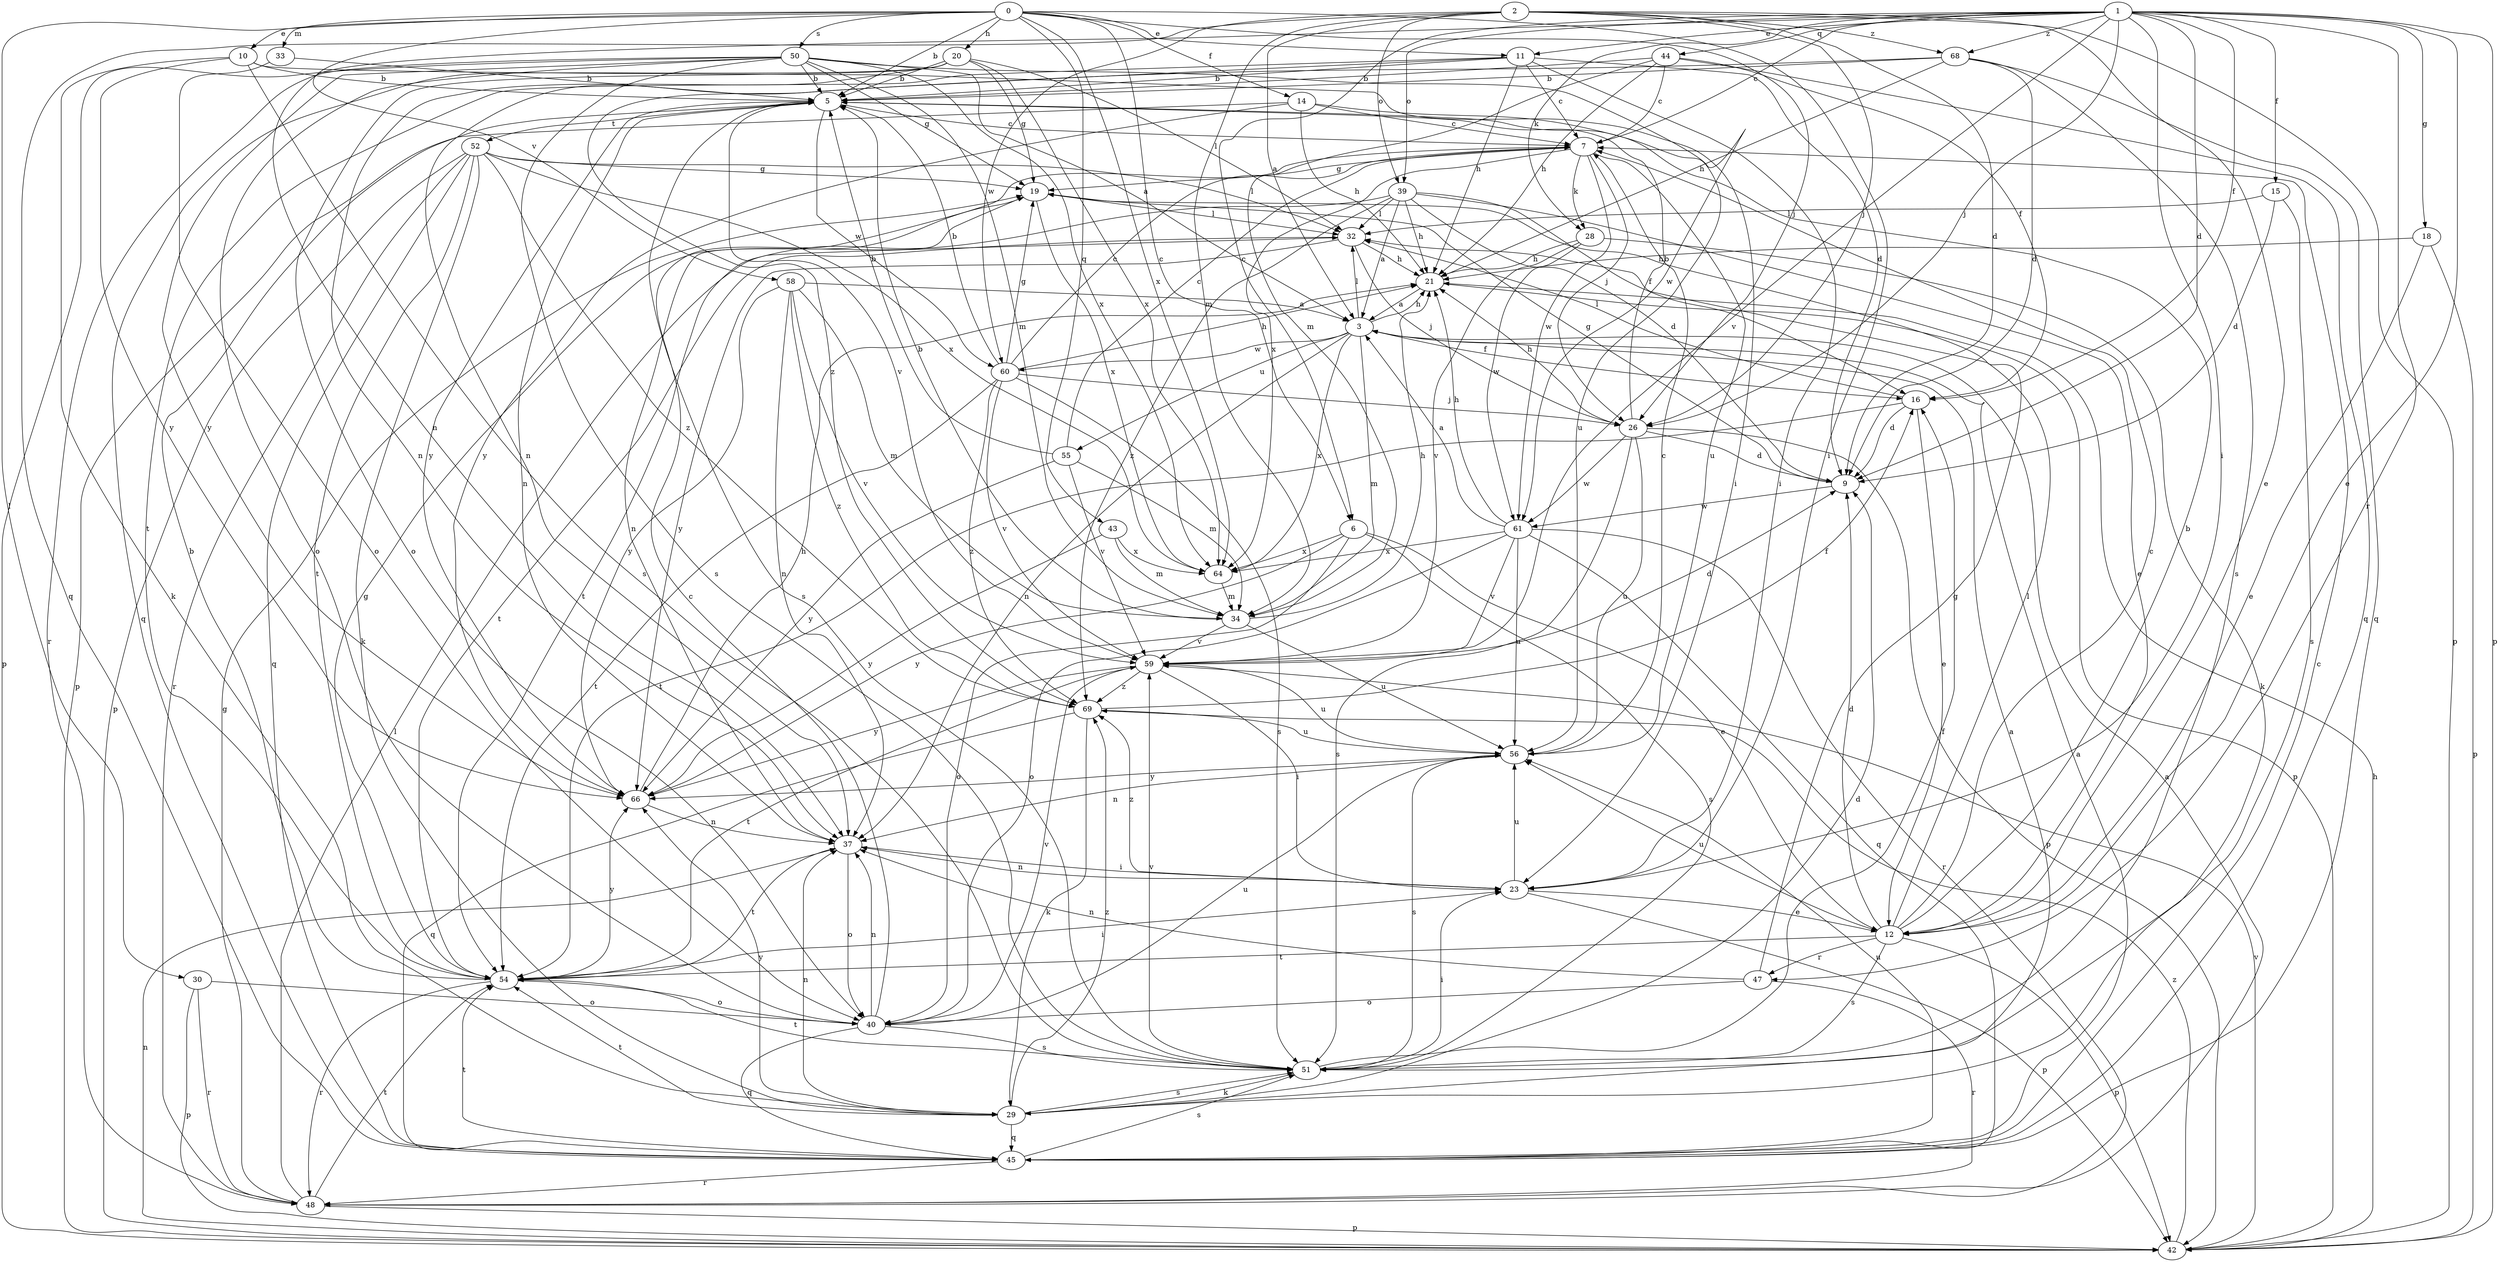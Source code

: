 strict digraph  {
0;
1;
2;
3;
5;
6;
7;
9;
10;
11;
12;
14;
15;
16;
18;
19;
20;
21;
23;
26;
28;
29;
30;
32;
33;
34;
37;
39;
40;
42;
43;
44;
45;
47;
48;
50;
51;
52;
54;
55;
56;
58;
59;
60;
61;
64;
66;
68;
69;
0 -> 5  [label=b];
0 -> 6  [label=c];
0 -> 10  [label=e];
0 -> 11  [label=e];
0 -> 14  [label=f];
0 -> 20  [label=h];
0 -> 23  [label=i];
0 -> 26  [label=j];
0 -> 30  [label=l];
0 -> 33  [label=m];
0 -> 43  [label=q];
0 -> 50  [label=s];
0 -> 58  [label=v];
0 -> 64  [label=x];
1 -> 6  [label=c];
1 -> 7  [label=c];
1 -> 9  [label=d];
1 -> 11  [label=e];
1 -> 12  [label=e];
1 -> 15  [label=f];
1 -> 16  [label=f];
1 -> 18  [label=g];
1 -> 23  [label=i];
1 -> 26  [label=j];
1 -> 28  [label=k];
1 -> 37  [label=n];
1 -> 39  [label=o];
1 -> 42  [label=p];
1 -> 44  [label=q];
1 -> 47  [label=r];
1 -> 59  [label=v];
1 -> 68  [label=z];
2 -> 3  [label=a];
2 -> 9  [label=d];
2 -> 12  [label=e];
2 -> 26  [label=j];
2 -> 34  [label=m];
2 -> 39  [label=o];
2 -> 42  [label=p];
2 -> 45  [label=q];
2 -> 60  [label=w];
2 -> 68  [label=z];
3 -> 16  [label=f];
3 -> 21  [label=h];
3 -> 32  [label=l];
3 -> 34  [label=m];
3 -> 37  [label=n];
3 -> 55  [label=u];
3 -> 60  [label=w];
3 -> 64  [label=x];
5 -> 7  [label=c];
5 -> 37  [label=n];
5 -> 51  [label=s];
5 -> 52  [label=t];
5 -> 59  [label=v];
5 -> 60  [label=w];
5 -> 66  [label=y];
6 -> 12  [label=e];
6 -> 40  [label=o];
6 -> 51  [label=s];
6 -> 64  [label=x];
6 -> 66  [label=y];
7 -> 19  [label=g];
7 -> 26  [label=j];
7 -> 28  [label=k];
7 -> 56  [label=u];
7 -> 61  [label=w];
7 -> 64  [label=x];
9 -> 19  [label=g];
9 -> 61  [label=w];
10 -> 5  [label=b];
10 -> 23  [label=i];
10 -> 29  [label=k];
10 -> 51  [label=s];
10 -> 66  [label=y];
11 -> 5  [label=b];
11 -> 7  [label=c];
11 -> 9  [label=d];
11 -> 21  [label=h];
11 -> 23  [label=i];
11 -> 54  [label=t];
11 -> 69  [label=z];
12 -> 5  [label=b];
12 -> 7  [label=c];
12 -> 9  [label=d];
12 -> 32  [label=l];
12 -> 42  [label=p];
12 -> 47  [label=r];
12 -> 51  [label=s];
12 -> 54  [label=t];
12 -> 56  [label=u];
14 -> 7  [label=c];
14 -> 21  [label=h];
14 -> 42  [label=p];
14 -> 56  [label=u];
14 -> 66  [label=y];
15 -> 9  [label=d];
15 -> 32  [label=l];
15 -> 51  [label=s];
16 -> 9  [label=d];
16 -> 12  [label=e];
16 -> 32  [label=l];
16 -> 54  [label=t];
18 -> 12  [label=e];
18 -> 21  [label=h];
18 -> 42  [label=p];
19 -> 32  [label=l];
19 -> 37  [label=n];
19 -> 64  [label=x];
20 -> 5  [label=b];
20 -> 19  [label=g];
20 -> 32  [label=l];
20 -> 37  [label=n];
20 -> 40  [label=o];
20 -> 45  [label=q];
20 -> 64  [label=x];
21 -> 3  [label=a];
21 -> 42  [label=p];
23 -> 12  [label=e];
23 -> 37  [label=n];
23 -> 42  [label=p];
23 -> 56  [label=u];
23 -> 69  [label=z];
26 -> 5  [label=b];
26 -> 9  [label=d];
26 -> 21  [label=h];
26 -> 42  [label=p];
26 -> 51  [label=s];
26 -> 56  [label=u];
26 -> 61  [label=w];
28 -> 21  [label=h];
28 -> 29  [label=k];
28 -> 59  [label=v];
28 -> 61  [label=w];
29 -> 3  [label=a];
29 -> 9  [label=d];
29 -> 37  [label=n];
29 -> 45  [label=q];
29 -> 51  [label=s];
29 -> 54  [label=t];
29 -> 66  [label=y];
29 -> 69  [label=z];
30 -> 40  [label=o];
30 -> 42  [label=p];
30 -> 48  [label=r];
32 -> 21  [label=h];
32 -> 26  [label=j];
32 -> 54  [label=t];
32 -> 66  [label=y];
33 -> 5  [label=b];
33 -> 40  [label=o];
34 -> 5  [label=b];
34 -> 21  [label=h];
34 -> 56  [label=u];
34 -> 59  [label=v];
37 -> 23  [label=i];
37 -> 40  [label=o];
37 -> 54  [label=t];
39 -> 3  [label=a];
39 -> 9  [label=d];
39 -> 12  [label=e];
39 -> 16  [label=f];
39 -> 21  [label=h];
39 -> 32  [label=l];
39 -> 54  [label=t];
39 -> 69  [label=z];
40 -> 7  [label=c];
40 -> 37  [label=n];
40 -> 45  [label=q];
40 -> 51  [label=s];
40 -> 56  [label=u];
40 -> 59  [label=v];
42 -> 21  [label=h];
42 -> 37  [label=n];
42 -> 59  [label=v];
42 -> 69  [label=z];
43 -> 34  [label=m];
43 -> 64  [label=x];
43 -> 66  [label=y];
44 -> 5  [label=b];
44 -> 7  [label=c];
44 -> 16  [label=f];
44 -> 21  [label=h];
44 -> 34  [label=m];
44 -> 45  [label=q];
45 -> 3  [label=a];
45 -> 7  [label=c];
45 -> 48  [label=r];
45 -> 51  [label=s];
45 -> 54  [label=t];
45 -> 56  [label=u];
47 -> 19  [label=g];
47 -> 37  [label=n];
47 -> 40  [label=o];
47 -> 48  [label=r];
48 -> 3  [label=a];
48 -> 19  [label=g];
48 -> 32  [label=l];
48 -> 42  [label=p];
48 -> 54  [label=t];
50 -> 3  [label=a];
50 -> 5  [label=b];
50 -> 19  [label=g];
50 -> 34  [label=m];
50 -> 40  [label=o];
50 -> 42  [label=p];
50 -> 48  [label=r];
50 -> 51  [label=s];
50 -> 61  [label=w];
50 -> 64  [label=x];
50 -> 66  [label=y];
51 -> 16  [label=f];
51 -> 23  [label=i];
51 -> 29  [label=k];
51 -> 54  [label=t];
51 -> 59  [label=v];
52 -> 19  [label=g];
52 -> 29  [label=k];
52 -> 32  [label=l];
52 -> 42  [label=p];
52 -> 45  [label=q];
52 -> 48  [label=r];
52 -> 54  [label=t];
52 -> 64  [label=x];
52 -> 69  [label=z];
54 -> 5  [label=b];
54 -> 19  [label=g];
54 -> 23  [label=i];
54 -> 40  [label=o];
54 -> 48  [label=r];
54 -> 66  [label=y];
55 -> 5  [label=b];
55 -> 7  [label=c];
55 -> 34  [label=m];
55 -> 59  [label=v];
55 -> 66  [label=y];
56 -> 7  [label=c];
56 -> 37  [label=n];
56 -> 51  [label=s];
56 -> 66  [label=y];
58 -> 3  [label=a];
58 -> 34  [label=m];
58 -> 37  [label=n];
58 -> 59  [label=v];
58 -> 66  [label=y];
58 -> 69  [label=z];
59 -> 9  [label=d];
59 -> 23  [label=i];
59 -> 54  [label=t];
59 -> 56  [label=u];
59 -> 66  [label=y];
59 -> 69  [label=z];
60 -> 5  [label=b];
60 -> 7  [label=c];
60 -> 19  [label=g];
60 -> 21  [label=h];
60 -> 26  [label=j];
60 -> 51  [label=s];
60 -> 54  [label=t];
60 -> 59  [label=v];
60 -> 69  [label=z];
61 -> 3  [label=a];
61 -> 21  [label=h];
61 -> 40  [label=o];
61 -> 45  [label=q];
61 -> 48  [label=r];
61 -> 56  [label=u];
61 -> 59  [label=v];
61 -> 64  [label=x];
64 -> 34  [label=m];
66 -> 21  [label=h];
66 -> 37  [label=n];
68 -> 5  [label=b];
68 -> 9  [label=d];
68 -> 21  [label=h];
68 -> 37  [label=n];
68 -> 45  [label=q];
68 -> 51  [label=s];
69 -> 16  [label=f];
69 -> 29  [label=k];
69 -> 45  [label=q];
69 -> 56  [label=u];
}
